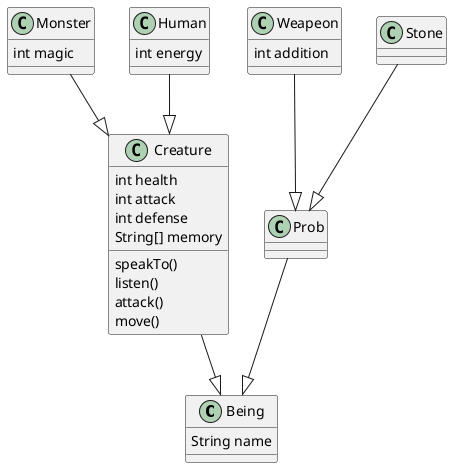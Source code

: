 @startuml characters

class Being{
    String name
}

class Creature{
    int health
    int attack 
    int defense 
    String[] memory 

    speakTo()
    listen()
    attack()
    move()
}

class Monster{
    int magic 
}

class Human{
    int energy
}

class Prob

class Weapeon{
    int addition
}


Creature --|> Being

Human --|> Creature

Monster --|> Creature

Prob --|> Being

Weapeon --|> Prob

Stone --|> Prob

@enduml